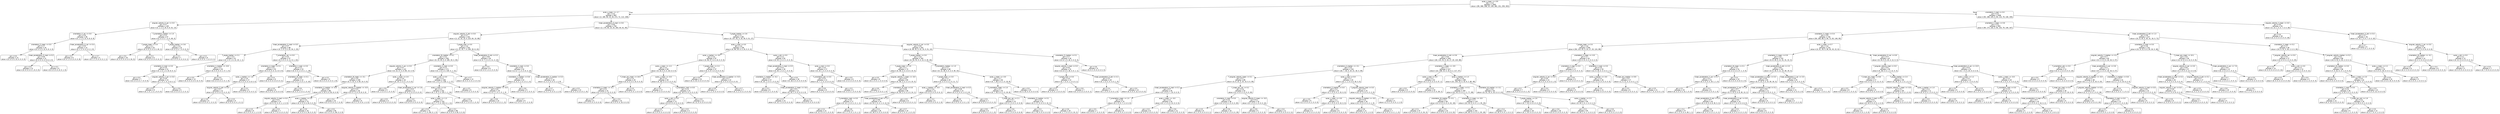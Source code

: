 digraph Tree {
node [shape=box, style="rounded", color="black", fontname=helvetica] ;
edge [fontname=helvetica] ;
0 [label="euler_z_mean <= -0.9\ngini = 0.9\nsamples = 1905\nvalue = [95, 368, 198, 10, 139, 382, 151, 259, 303]"] ;
1 [label="euler_z_mean <= -2.7\ngini = 0.8\nsamples = 897\nvalue = [2, 180, 95, 10, 45, 272, 72, 113, 108]"] ;
0 -> 1 [labeldistance=2.5, labelangle=45, headlabel="True"] ;
2 [label="angular_velocity_X_var <= 0.0\ngini = 0.7\nsamples = 105\nvalue = [0, 1, 2, 0, 20, 9, 8, 52, 13]"] ;
1 -> 2 ;
3 [label="orientation_X_var <= 0.0\ngini = 0.8\nsamples = 48\nvalue = [0, 1, 2, 0, 13, 9, 8, 6, 9]"] ;
2 -> 3 ;
4 [label="orientation_Z_mean <= 0.0\ngini = 0.7\nsamples = 34\nvalue = [0, 0, 0, 0, 13, 9, 8, 4, 0]"] ;
3 -> 4 ;
5 [label="gini = 0.0\nsamples = 13\nvalue = [0, 0, 0, 0, 13, 0, 0, 0, 0]"] ;
4 -> 5 ;
6 [label="linear_acceleration_Z_mad <= 0.2\ngini = 0.6\nsamples = 21\nvalue = [0, 0, 0, 0, 0, 9, 8, 4, 0]"] ;
4 -> 6 ;
7 [label="gini = 0.5\nsamples = 12\nvalue = [0, 0, 0, 0, 0, 1, 8, 3, 0]"] ;
6 -> 7 ;
8 [label="gini = 0.2\nsamples = 9\nvalue = [0, 0, 0, 0, 0, 8, 0, 1, 0]"] ;
6 -> 8 ;
9 [label="linear_acceleration_X_var <= 0.4\ngini = 0.5\nsamples = 14\nvalue = [0, 1, 2, 0, 0, 0, 0, 2, 9]"] ;
3 -> 9 ;
10 [label="gini = 0.2\nsamples = 9\nvalue = [0, 0, 1, 0, 0, 0, 0, 0, 8]"] ;
9 -> 10 ;
11 [label="gini = 0.7\nsamples = 5\nvalue = [0, 1, 1, 0, 0, 0, 0, 2, 1]"] ;
9 -> 11 ;
12 [label="T_orientation_median <= 1.0\ngini = 0.3\nsamples = 57\nvalue = [0, 0, 0, 0, 7, 0, 0, 46, 4]"] ;
2 -> 12 ;
13 [label="T_angle_mean <= 3.4\ngini = 0.1\nsamples = 42\nvalue = [0, 0, 0, 0, 0, 0, 0, 40, 2]"] ;
12 -> 13 ;
14 [label="gini = 0.0\nsamples = 34\nvalue = [0, 0, 0, 0, 0, 0, 0, 34, 0]"] ;
13 -> 14 ;
15 [label="gini = 0.4\nsamples = 8\nvalue = [0, 0, 0, 0, 0, 0, 0, 6, 2]"] ;
13 -> 15 ;
16 [label="T_angle_median <= 3.6\ngini = 0.6\nsamples = 15\nvalue = [0, 0, 0, 0, 7, 0, 0, 6, 2]"] ;
12 -> 16 ;
17 [label="gini = 0.2\nsamples = 7\nvalue = [0, 0, 0, 0, 0, 0, 0, 6, 1]"] ;
16 -> 17 ;
18 [label="gini = 0.2\nsamples = 8\nvalue = [0, 0, 0, 0, 7, 0, 0, 0, 1]"] ;
16 -> 18 ;
19 [label="linear_acceleration_Z_mad <= 0.6\ngini = 0.8\nsamples = 792\nvalue = [2, 179, 93, 10, 25, 263, 64, 61, 95]"] ;
1 -> 19 ;
20 [label="angular_velocity_X_std <= 0.0\ngini = 0.7\nsamples = 431\nvalue = [2, 22, 32, 10, 0, 223, 64, 10, 68]"] ;
19 -> 20 ;
21 [label="linear_acceleration_X_mad <= 0.0\ngini = 0.7\nsamples = 88\nvalue = [0, 1, 0, 3, 0, 23, 34, 2, 25]"] ;
20 -> 21 ;
22 [label="T_angle_median <= 3.1\ngini = 0.5\nsamples = 41\nvalue = [0, 1, 0, 1, 0, 12, 25, 1, 1]"] ;
21 -> 22 ;
23 [label="orientation_Z_mad <= 0.0\ngini = 0.6\nsamples = 21\nvalue = [0, 1, 0, 1, 0, 10, 8, 0, 1]"] ;
22 -> 23 ;
24 [label="gini = 0.0\nsamples = 7\nvalue = [0, 0, 0, 0, 0, 7, 0, 0, 0]"] ;
23 -> 24 ;
25 [label="angular_velocity_Y_var <= 0.0\ngini = 0.6\nsamples = 14\nvalue = [0, 1, 0, 1, 0, 3, 8, 0, 1]"] ;
23 -> 25 ;
26 [label="gini = 0.5\nsamples = 9\nvalue = [0, 1, 0, 1, 0, 1, 6, 0, 0]"] ;
25 -> 26 ;
27 [label="gini = 0.6\nsamples = 5\nvalue = [0, 0, 0, 0, 0, 2, 2, 0, 1]"] ;
25 -> 27 ;
28 [label="orientation_Y_median <= -0.8\ngini = 0.3\nsamples = 20\nvalue = [0, 0, 0, 0, 0, 2, 17, 1, 0]"] ;
22 -> 28 ;
29 [label="gini = 0.0\nsamples = 12\nvalue = [0, 0, 0, 0, 0, 0, 12, 0, 0]"] ;
28 -> 29 ;
30 [label="gini = 0.5\nsamples = 8\nvalue = [0, 0, 0, 0, 0, 2, 5, 1, 0]"] ;
28 -> 30 ;
31 [label="T_orientation_var <= 0.0\ngini = 0.6\nsamples = 47\nvalue = [0, 0, 0, 2, 0, 11, 9, 1, 24]"] ;
21 -> 31 ;
32 [label="orientation_Z_mean <= 0.1\ngini = 0.6\nsamples = 25\nvalue = [0, 0, 0, 0, 0, 11, 8, 0, 6]"] ;
31 -> 32 ;
33 [label="euler_x_median <= -1.8\ngini = 0.6\nsamples = 17\nvalue = [0, 0, 0, 0, 0, 5, 8, 0, 4]"] ;
32 -> 33 ;
34 [label="angular_velocity_Z_std <= 0.0\ngini = 0.7\nsamples = 12\nvalue = [0, 0, 0, 0, 0, 5, 4, 0, 3]"] ;
33 -> 34 ;
35 [label="gini = 0.6\nsamples = 6\nvalue = [0, 0, 0, 0, 0, 1, 3, 0, 2]"] ;
34 -> 35 ;
36 [label="gini = 0.5\nsamples = 6\nvalue = [0, 0, 0, 0, 0, 4, 1, 0, 1]"] ;
34 -> 36 ;
37 [label="gini = 0.3\nsamples = 5\nvalue = [0, 0, 0, 0, 0, 0, 4, 0, 1]"] ;
33 -> 37 ;
38 [label="gini = 0.4\nsamples = 8\nvalue = [0, 0, 0, 0, 0, 6, 0, 0, 2]"] ;
32 -> 38 ;
39 [label="orientation_Y_mad <= 0.0\ngini = 0.3\nsamples = 22\nvalue = [0, 0, 0, 2, 0, 0, 1, 1, 18]"] ;
31 -> 39 ;
40 [label="orientation_W_mean <= 0.1\ngini = 0.4\nsamples = 13\nvalue = [0, 0, 0, 2, 0, 0, 1, 0, 10]"] ;
39 -> 40 ;
41 [label="gini = 0.0\nsamples = 6\nvalue = [0, 0, 0, 0, 0, 0, 0, 0, 6]"] ;
40 -> 41 ;
42 [label="gini = 0.6\nsamples = 7\nvalue = [0, 0, 0, 2, 0, 0, 1, 0, 4]"] ;
40 -> 42 ;
43 [label="gini = 0.2\nsamples = 9\nvalue = [0, 0, 0, 0, 0, 0, 0, 1, 8]"] ;
39 -> 43 ;
44 [label="T_angle_mad <= 0.0\ngini = 0.6\nsamples = 343\nvalue = [2, 21, 32, 7, 0, 200, 30, 8, 43]"] ;
20 -> 44 ;
45 [label="orientation_W_median <= 0.1\ngini = 0.5\nsamples = 293\nvalue = [0, 15, 25, 5, 0, 195, 19, 4, 30]"] ;
44 -> 45 ;
46 [label="angular_velocity_Y_var <= 0.0\ngini = 0.7\nsamples = 122\nvalue = [0, 14, 17, 0, 0, 65, 14, 3, 9]"] ;
45 -> 46 ;
47 [label="orientation_W_mean <= -0.1\ngini = 0.6\nsamples = 106\nvalue = [0, 4, 15, 0, 0, 64, 14, 0, 9]"] ;
46 -> 47 ;
48 [label="orientation_X_median <= -0.9\ngini = 0.6\nsamples = 88\nvalue = [0, 4, 14, 0, 0, 55, 6, 0, 9]"] ;
47 -> 48 ;
49 [label="angular_velocity_X_mad <= 0.0\ngini = 0.3\nsamples = 13\nvalue = [0, 0, 11, 0, 0, 1, 1, 0, 0]"] ;
48 -> 49 ;
50 [label="gini = 0.5\nsamples = 6\nvalue = [0, 0, 4, 0, 0, 1, 1, 0, 0]"] ;
49 -> 50 ;
51 [label="gini = 0.0\nsamples = 7\nvalue = [0, 0, 7, 0, 0, 0, 0, 0, 0]"] ;
49 -> 51 ;
52 [label="euler_x_median <= 2.0\ngini = 0.5\nsamples = 75\nvalue = [0, 4, 3, 0, 0, 54, 5, 0, 9]"] ;
48 -> 52 ;
53 [label="gini = 0.0\nsamples = 16\nvalue = [0, 0, 0, 0, 0, 16, 0, 0, 0]"] ;
52 -> 53 ;
54 [label="gini = 0.5\nsamples = 59\nvalue = [0, 4, 3, 0, 0, 38, 5, 0, 9]"] ;
52 -> 54 ;
55 [label="angular_velocity_Z_median <= -0.0\ngini = 0.5\nsamples = 18\nvalue = [0, 0, 1, 0, 0, 9, 8, 0, 0]"] ;
47 -> 55 ;
56 [label="gini = 0.4\nsamples = 10\nvalue = [0, 0, 0, 0, 0, 3, 7, 0, 0]"] ;
55 -> 56 ;
57 [label="gini = 0.4\nsamples = 8\nvalue = [0, 0, 1, 0, 0, 6, 1, 0, 0]"] ;
55 -> 57 ;
58 [label="euler_x_mean <= 2.0\ngini = 0.6\nsamples = 16\nvalue = [0, 10, 2, 0, 0, 1, 0, 3, 0]"] ;
46 -> 58 ;
59 [label="gini = 0.6\nsamples = 5\nvalue = [0, 1, 0, 0, 0, 1, 0, 3, 0]"] ;
58 -> 59 ;
60 [label="linear_acceleration_X_var <= 1.6\ngini = 0.3\nsamples = 11\nvalue = [0, 9, 2, 0, 0, 0, 0, 0, 0]"] ;
58 -> 60 ;
61 [label="gini = 0.5\nsamples = 5\nvalue = [0, 3, 2, 0, 0, 0, 0, 0, 0]"] ;
60 -> 61 ;
62 [label="gini = 0.0\nsamples = 6\nvalue = [0, 6, 0, 0, 0, 0, 0, 0, 0]"] ;
60 -> 62 ;
63 [label="orientation_X_mad <= 0.0\ngini = 0.4\nsamples = 171\nvalue = [0, 1, 8, 5, 0, 130, 5, 1, 21]"] ;
45 -> 63 ;
64 [label="euler_x_std <= 0.0\ngini = 0.3\nsamples = 158\nvalue = [0, 1, 8, 2, 0, 128, 1, 1, 17]"] ;
63 -> 64 ;
65 [label="euler_z_mad <= 0.0\ngini = 0.3\nsamples = 152\nvalue = [0, 1, 8, 2, 0, 125, 1, 1, 14]"] ;
64 -> 65 ;
66 [label="euler_z_mean <= -1.3\ngini = 0.3\nsamples = 142\nvalue = [0, 1, 7, 2, 0, 120, 0, 1, 11]"] ;
65 -> 66 ;
67 [label="gini = 0.4\nsamples = 74\nvalue = [0, 1, 7, 2, 0, 58, 0, 1, 5]"] ;
66 -> 67 ;
68 [label="gini = 0.2\nsamples = 68\nvalue = [0, 0, 0, 0, 0, 62, 0, 0, 6]"] ;
66 -> 68 ;
69 [label="gini = 0.6\nsamples = 10\nvalue = [0, 0, 1, 0, 0, 5, 1, 0, 3]"] ;
65 -> 69 ;
70 [label="gini = 0.5\nsamples = 6\nvalue = [0, 0, 0, 0, 0, 3, 0, 0, 3]"] ;
64 -> 70 ;
71 [label="gini = 0.7\nsamples = 13\nvalue = [0, 0, 0, 3, 0, 2, 4, 0, 4]"] ;
63 -> 71 ;
72 [label="linear_acceleration_Z_std <= 0.3\ngini = 0.8\nsamples = 50\nvalue = [2, 6, 7, 2, 0, 5, 11, 4, 13]"] ;
44 -> 72 ;
73 [label="gini = 0.5\nsamples = 8\nvalue = [0, 0, 0, 1, 0, 2, 5, 0, 0]"] ;
72 -> 73 ;
74 [label="orientation_X_mad <= 0.0\ngini = 0.8\nsamples = 42\nvalue = [2, 6, 7, 1, 0, 3, 6, 4, 13]"] ;
72 -> 74 ;
75 [label="orientation_Y_median <= 0.8\ngini = 0.8\nsamples = 24\nvalue = [1, 6, 3, 1, 0, 3, 5, 1, 4]"] ;
74 -> 75 ;
76 [label="angular_velocity_Y_median <= -0.0\ngini = 0.8\nsamples = 19\nvalue = [1, 6, 1, 1, 0, 1, 5, 1, 3]"] ;
75 -> 76 ;
77 [label="gini = 0.8\nsamples = 10\nvalue = [0, 2, 1, 0, 0, 0, 3, 1, 3]"] ;
76 -> 77 ;
78 [label="gini = 0.7\nsamples = 9\nvalue = [1, 4, 0, 1, 0, 1, 2, 0, 0]"] ;
76 -> 78 ;
79 [label="gini = 0.6\nsamples = 5\nvalue = [0, 0, 2, 0, 0, 2, 0, 0, 1]"] ;
75 -> 79 ;
80 [label="linear_acceleration_X_median <= 0.3\ngini = 0.7\nsamples = 18\nvalue = [1, 0, 4, 0, 0, 0, 1, 3, 9]"] ;
74 -> 80 ;
81 [label="gini = 0.7\nsamples = 5\nvalue = [1, 0, 1, 0, 0, 0, 1, 2, 0]"] ;
80 -> 81 ;
82 [label="gini = 0.5\nsamples = 13\nvalue = [0, 0, 3, 0, 0, 0, 0, 1, 9]"] ;
80 -> 82 ;
83 [label="T_angle_median <= 2.6\ngini = 0.7\nsamples = 361\nvalue = [0, 157, 61, 0, 25, 40, 0, 51, 27]"] ;
19 -> 83 ;
84 [label="euler_y_mad <= 0.0\ngini = 0.6\nsamples = 159\nvalue = [0, 99, 29, 0, 3, 25, 0, 0, 3]"] ;
83 -> 84 ;
85 [label="euler_y_median <= -0.0\ngini = 0.6\nsamples = 97\nvalue = [0, 46, 27, 0, 0, 24, 0, 0, 0]"] ;
84 -> 85 ;
86 [label="euler_x_mean <= -2.2\ngini = 0.4\nsamples = 60\nvalue = [0, 42, 0, 0, 0, 18, 0, 0, 0]"] ;
85 -> 86 ;
87 [label="T_linear_acc_mean <= 10.0\ngini = 0.4\nsamples = 20\nvalue = [0, 6, 0, 0, 0, 14, 0, 0, 0]"] ;
86 -> 87 ;
88 [label="orientation_Z_mean <= -0.1\ngini = 0.2\nsamples = 15\nvalue = [0, 2, 0, 0, 0, 13, 0, 0, 0]"] ;
87 -> 88 ;
89 [label="gini = 0.5\nsamples = 5\nvalue = [0, 2, 0, 0, 0, 3, 0, 0, 0]"] ;
88 -> 89 ;
90 [label="gini = 0.0\nsamples = 10\nvalue = [0, 0, 0, 0, 0, 10, 0, 0, 0]"] ;
88 -> 90 ;
91 [label="gini = 0.3\nsamples = 5\nvalue = [0, 4, 0, 0, 0, 1, 0, 0, 0]"] ;
87 -> 91 ;
92 [label="euler_y_mean <= -0.0\ngini = 0.2\nsamples = 40\nvalue = [0, 36, 0, 0, 0, 4, 0, 0, 0]"] ;
86 -> 92 ;
93 [label="gini = 0.0\nsamples = 17\nvalue = [0, 17, 0, 0, 0, 0, 0, 0, 0]"] ;
92 -> 93 ;
94 [label="T_orientation_mad <= 0.0\ngini = 0.3\nsamples = 23\nvalue = [0, 19, 0, 0, 0, 4, 0, 0, 0]"] ;
92 -> 94 ;
95 [label="euler_y_std <= 0.0\ngini = 0.4\nsamples = 12\nvalue = [0, 8, 0, 0, 0, 4, 0, 0, 0]"] ;
94 -> 95 ;
96 [label="gini = 0.5\nsamples = 7\nvalue = [0, 3, 0, 0, 0, 4, 0, 0, 0]"] ;
95 -> 96 ;
97 [label="gini = 0.0\nsamples = 5\nvalue = [0, 5, 0, 0, 0, 0, 0, 0, 0]"] ;
95 -> 97 ;
98 [label="gini = 0.0\nsamples = 11\nvalue = [0, 11, 0, 0, 0, 0, 0, 0, 0]"] ;
94 -> 98 ;
99 [label="T_angle_mean <= 2.4\ngini = 0.4\nsamples = 37\nvalue = [0, 4, 27, 0, 0, 6, 0, 0, 0]"] ;
85 -> 99 ;
100 [label="gini = 0.0\nsamples = 23\nvalue = [0, 0, 23, 0, 0, 0, 0, 0, 0]"] ;
99 -> 100 ;
101 [label="linear_acceleration_Z_median <= -9.3\ngini = 0.7\nsamples = 14\nvalue = [0, 4, 4, 0, 0, 6, 0, 0, 0]"] ;
99 -> 101 ;
102 [label="gini = 0.6\nsamples = 7\nvalue = [0, 1, 2, 0, 0, 4, 0, 0, 0]"] ;
101 -> 102 ;
103 [label="gini = 0.7\nsamples = 7\nvalue = [0, 3, 2, 0, 0, 2, 0, 0, 0]"] ;
101 -> 103 ;
104 [label="euler_z_std <= 0.0\ngini = 0.3\nsamples = 62\nvalue = [0, 53, 2, 0, 3, 1, 0, 0, 3]"] ;
84 -> 104 ;
105 [label="linear_acceleration_Y_mad <= 0.5\ngini = 0.1\nsamples = 45\nvalue = [0, 43, 1, 0, 0, 1, 0, 0, 0]"] ;
104 -> 105 ;
106 [label="orientation_Y_median <= -0.2\ngini = 0.1\nsamples = 27\nvalue = [0, 25, 1, 0, 0, 1, 0, 0, 0]"] ;
105 -> 106 ;
107 [label="gini = 0.3\nsamples = 6\nvalue = [0, 5, 0, 0, 0, 1, 0, 0, 0]"] ;
106 -> 107 ;
108 [label="linear_acceleration_Z_mean <= -9.4\ngini = 0.1\nsamples = 21\nvalue = [0, 20, 1, 0, 0, 0, 0, 0, 0]"] ;
106 -> 108 ;
109 [label="gini = 0.1\nsamples = 13\nvalue = [0, 12, 1, 0, 0, 0, 0, 0, 0]"] ;
108 -> 109 ;
110 [label="gini = 0.0\nsamples = 8\nvalue = [0, 8, 0, 0, 0, 0, 0, 0, 0]"] ;
108 -> 110 ;
111 [label="gini = 0.0\nsamples = 18\nvalue = [0, 18, 0, 0, 0, 0, 0, 0, 0]"] ;
105 -> 111 ;
112 [label="euler_z_mad <= 0.0\ngini = 0.6\nsamples = 17\nvalue = [0, 10, 1, 0, 3, 0, 0, 0, 3]"] ;
104 -> 112 ;
113 [label="T_orientation_std <= 0.0\ngini = 0.5\nsamples = 11\nvalue = [0, 7, 1, 0, 3, 0, 0, 0, 0]"] ;
112 -> 113 ;
114 [label="gini = 0.6\nsamples = 6\nvalue = [0, 3, 1, 0, 2, 0, 0, 0, 0]"] ;
113 -> 114 ;
115 [label="gini = 0.3\nsamples = 5\nvalue = [0, 4, 0, 0, 1, 0, 0, 0, 0]"] ;
113 -> 115 ;
116 [label="gini = 0.5\nsamples = 6\nvalue = [0, 3, 0, 0, 0, 0, 0, 0, 3]"] ;
112 -> 116 ;
117 [label="angular_velocity_X_var <= 0.0\ngini = 0.8\nsamples = 202\nvalue = [0, 58, 32, 0, 22, 15, 0, 51, 24]"] ;
83 -> 117 ;
118 [label="T_angle_median <= 3.0\ngini = 0.8\nsamples = 162\nvalue = [0, 50, 31, 0, 4, 12, 0, 45, 20]"] ;
117 -> 118 ;
119 [label="T_angle_mean <= 2.6\ngini = 0.7\nsamples = 73\nvalue = [0, 38, 3, 0, 4, 8, 0, 15, 5]"] ;
118 -> 119 ;
120 [label="gini = 0.5\nsamples = 8\nvalue = [0, 2, 0, 0, 1, 5, 0, 0, 0]"] ;
119 -> 120 ;
121 [label="angular_velocity_Y_mean <= -0.0\ngini = 0.6\nsamples = 65\nvalue = [0, 36, 3, 0, 3, 3, 0, 15, 5]"] ;
119 -> 121 ;
122 [label="gini = 0.6\nsamples = 7\nvalue = [0, 1, 1, 0, 0, 0, 0, 1, 4]"] ;
121 -> 122 ;
123 [label="orientation_W_mad <= 0.0\ngini = 0.6\nsamples = 58\nvalue = [0, 35, 2, 0, 3, 3, 0, 14, 1]"] ;
121 -> 123 ;
124 [label="T_orientation_mad <= 0.0\ngini = 0.5\nsamples = 17\nvalue = [0, 12, 1, 0, 0, 2, 0, 1, 1]"] ;
123 -> 124 ;
125 [label="gini = 0.2\nsamples = 12\nvalue = [0, 11, 0, 0, 0, 1, 0, 0, 0]"] ;
124 -> 125 ;
126 [label="gini = 0.8\nsamples = 5\nvalue = [0, 1, 1, 0, 0, 1, 0, 1, 1]"] ;
124 -> 126 ;
127 [label="linear_acceleration_Z_std <= 2.3\ngini = 0.6\nsamples = 41\nvalue = [0, 23, 1, 0, 3, 1, 0, 13, 0]"] ;
123 -> 127 ;
128 [label="gini = 0.4\nsamples = 26\nvalue = [0, 18, 0, 0, 0, 0, 0, 8, 0]"] ;
127 -> 128 ;
129 [label="gini = 0.7\nsamples = 15\nvalue = [0, 5, 1, 0, 3, 1, 0, 5, 0]"] ;
127 -> 129 ;
130 [label="T_orientation_median <= 1.0\ngini = 0.7\nsamples = 89\nvalue = [0, 12, 28, 0, 0, 4, 0, 30, 15]"] ;
118 -> 130 ;
131 [label="T_angle_mean <= 3.0\ngini = 0.7\nsamples = 25\nvalue = [0, 5, 0, 0, 0, 2, 0, 11, 7]"] ;
130 -> 131 ;
132 [label="euler_y_median <= -0.0\ngini = 0.6\nsamples = 12\nvalue = [0, 5, 0, 0, 0, 0, 0, 6, 1]"] ;
131 -> 132 ;
133 [label="gini = 0.5\nsamples = 6\nvalue = [0, 1, 0, 0, 0, 0, 0, 4, 1]"] ;
132 -> 133 ;
134 [label="gini = 0.4\nsamples = 6\nvalue = [0, 4, 0, 0, 0, 0, 0, 2, 0]"] ;
132 -> 134 ;
135 [label="linear_acceleration_X_mad <= 0.3\ngini = 0.6\nsamples = 13\nvalue = [0, 0, 0, 0, 0, 2, 0, 5, 6]"] ;
131 -> 135 ;
136 [label="gini = 0.6\nsamples = 6\nvalue = [0, 0, 0, 0, 0, 2, 0, 1, 3]"] ;
135 -> 136 ;
137 [label="gini = 0.5\nsamples = 7\nvalue = [0, 0, 0, 0, 0, 0, 0, 4, 3]"] ;
135 -> 137 ;
138 [label="euler_y_mean <= -0.0\ngini = 0.7\nsamples = 64\nvalue = [0, 7, 28, 0, 0, 2, 0, 19, 8]"] ;
130 -> 138 ;
139 [label="T_orientation_mean <= 1.0\ngini = 0.7\nsamples = 54\nvalue = [0, 7, 18, 0, 0, 2, 0, 19, 8]"] ;
138 -> 139 ;
140 [label="T_linear_acc_var <= 2.1\ngini = 0.7\nsamples = 23\nvalue = [0, 5, 1, 0, 0, 2, 0, 9, 6]"] ;
139 -> 140 ;
141 [label="gini = 0.6\nsamples = 6\nvalue = [0, 3, 0, 0, 0, 2, 0, 1, 0]"] ;
140 -> 141 ;
142 [label="gini = 0.6\nsamples = 17\nvalue = [0, 2, 1, 0, 0, 0, 0, 8, 6]"] ;
140 -> 142 ;
143 [label="orientation_Z_median <= 0.1\ngini = 0.6\nsamples = 31\nvalue = [0, 2, 17, 0, 0, 0, 0, 10, 2]"] ;
139 -> 143 ;
144 [label="gini = 0.2\nsamples = 11\nvalue = [0, 1, 10, 0, 0, 0, 0, 0, 0]"] ;
143 -> 144 ;
145 [label="gini = 0.6\nsamples = 20\nvalue = [0, 1, 7, 0, 0, 0, 0, 10, 2]"] ;
143 -> 145 ;
146 [label="gini = 0.0\nsamples = 10\nvalue = [0, 0, 10, 0, 0, 0, 0, 0, 0]"] ;
138 -> 146 ;
147 [label="orientation_Z_median <= 0.1\ngini = 0.7\nsamples = 40\nvalue = [0, 8, 1, 0, 18, 3, 0, 6, 4]"] ;
117 -> 147 ;
148 [label="angular_velocity_Y_mad <= 0.0\ngini = 0.6\nsamples = 31\nvalue = [0, 8, 0, 0, 18, 3, 0, 1, 1]"] ;
147 -> 148 ;
149 [label="T_angle_mad <= 0.0\ngini = 0.6\nsamples = 12\nvalue = [0, 7, 0, 0, 1, 3, 0, 0, 1]"] ;
148 -> 149 ;
150 [label="gini = 0.3\nsamples = 5\nvalue = [0, 4, 0, 0, 1, 0, 0, 0, 0]"] ;
149 -> 150 ;
151 [label="gini = 0.6\nsamples = 7\nvalue = [0, 3, 0, 0, 0, 3, 0, 0, 1]"] ;
149 -> 151 ;
152 [label="linear_acceleration_Z_std <= 4.1\ngini = 0.2\nsamples = 19\nvalue = [0, 1, 0, 0, 17, 0, 0, 1, 0]"] ;
148 -> 152 ;
153 [label="gini = 0.4\nsamples = 7\nvalue = [0, 1, 0, 0, 5, 0, 0, 1, 0]"] ;
152 -> 153 ;
154 [label="gini = 0.0\nsamples = 12\nvalue = [0, 0, 0, 0, 12, 0, 0, 0, 0]"] ;
152 -> 154 ;
155 [label="gini = 0.6\nsamples = 9\nvalue = [0, 0, 1, 0, 0, 0, 0, 5, 3]"] ;
147 -> 155 ;
156 [label="orientation_Y_mad <= 0.0\ngini = 0.9\nsamples = 1008\nvalue = [93, 188, 103, 0, 94, 110, 79, 146, 195]"] ;
0 -> 156 [labeldistance=2.5, labelangle=-45, headlabel="False"] ;
157 [label="orientation_Y_mean <= 0.6\ngini = 0.9\nsamples = 955\nvalue = [90, 174, 102, 0, 94, 103, 79, 146, 167]"] ;
156 -> 157 ;
158 [label="orientation_X_mean <= 0.4\ngini = 0.9\nsamples = 728\nvalue = [59, 166, 68, 0, 59, 72, 63, 146, 95]"] ;
157 -> 158 ;
159 [label="T_angle_mean <= 3.5\ngini = 0.8\nsamples = 509\nvalue = [59, 115, 52, 0, 23, 27, 20, 124, 89]"] ;
158 -> 159 ;
160 [label="linear_acceleration_X_std <= 0.6\ngini = 0.8\nsamples = 459\nvalue = [40, 115, 31, 0, 20, 27, 20, 120, 86]"] ;
159 -> 160 ;
161 [label="orientation_Z_median <= -0.1\ngini = 0.8\nsamples = 132\nvalue = [18, 7, 16, 0, 10, 21, 18, 3, 39]"] ;
160 -> 161 ;
162 [label="T_angular_velocity_mean <= 0.1\ngini = 0.7\nsamples = 89\nvalue = [4, 6, 15, 0, 10, 15, 0, 0, 39]"] ;
161 -> 162 ;
163 [label="linear_acceleration_X_mad <= 0.1\ngini = 0.7\nsamples = 35\nvalue = [0, 2, 6, 0, 7, 15, 0, 0, 5]"] ;
162 -> 163 ;
164 [label="T_orientation_mean <= 1.0\ngini = 0.6\nsamples = 15\nvalue = [0, 1, 5, 0, 7, 2, 0, 0, 0]"] ;
163 -> 164 ;
165 [label="gini = 0.0\nsamples = 7\nvalue = [0, 0, 0, 0, 7, 0, 0, 0, 0]"] ;
164 -> 165 ;
166 [label="gini = 0.5\nsamples = 8\nvalue = [0, 1, 5, 0, 0, 2, 0, 0, 0]"] ;
164 -> 166 ;
167 [label="euler_y_mean <= -0.0\ngini = 0.5\nsamples = 20\nvalue = [0, 1, 1, 0, 0, 13, 0, 0, 5]"] ;
163 -> 167 ;
168 [label="gini = 0.0\nsamples = 8\nvalue = [0, 0, 0, 0, 0, 8, 0, 0, 0]"] ;
167 -> 168 ;
169 [label="gini = 0.6\nsamples = 12\nvalue = [0, 1, 1, 0, 0, 5, 0, 0, 5]"] ;
167 -> 169 ;
170 [label="T_linear_acc_var <= 0.2\ngini = 0.6\nsamples = 54\nvalue = [4, 4, 9, 0, 3, 0, 0, 0, 34]"] ;
162 -> 170 ;
171 [label="orientation_X_mad <= 0.0\ngini = 0.6\nsamples = 38\nvalue = [4, 3, 9, 0, 2, 0, 0, 0, 20]"] ;
170 -> 171 ;
172 [label="gini = 0.5\nsamples = 6\nvalue = [0, 1, 4, 0, 0, 0, 0, 0, 1]"] ;
171 -> 172 ;
173 [label="gini = 0.6\nsamples = 32\nvalue = [4, 2, 5, 0, 2, 0, 0, 0, 19]"] ;
171 -> 173 ;
174 [label="angular_velocity_Z_mean <= -0.0\ngini = 0.2\nsamples = 16\nvalue = [0, 1, 0, 0, 1, 0, 0, 0, 14]"] ;
170 -> 174 ;
175 [label="gini = 0.6\nsamples = 5\nvalue = [0, 1, 0, 0, 1, 0, 0, 0, 3]"] ;
174 -> 175 ;
176 [label="gini = 0.0\nsamples = 11\nvalue = [0, 0, 0, 0, 0, 0, 0, 0, 11]"] ;
174 -> 176 ;
177 [label="euler_y_mad <= 0.0\ngini = 0.7\nsamples = 43\nvalue = [14, 1, 1, 0, 0, 6, 18, 3, 0]"] ;
161 -> 177 ;
178 [label="orientation_Z_median <= 0.0\ngini = 0.4\nsamples = 20\nvalue = [2, 1, 0, 0, 0, 2, 15, 0, 0]"] ;
177 -> 178 ;
179 [label="gini = 0.6\nsamples = 9\nvalue = [2, 0, 0, 0, 0, 2, 5, 0, 0]"] ;
178 -> 179 ;
180 [label="euler_y_mean <= -0.0\ngini = 0.2\nsamples = 11\nvalue = [0, 1, 0, 0, 0, 0, 10, 0, 0]"] ;
178 -> 180 ;
181 [label="gini = 0.3\nsamples = 5\nvalue = [0, 1, 0, 0, 0, 0, 4, 0, 0]"] ;
180 -> 181 ;
182 [label="gini = 0.0\nsamples = 6\nvalue = [0, 0, 0, 0, 0, 0, 6, 0, 0]"] ;
180 -> 182 ;
183 [label="T_angular_velocity_mad <= 0.0\ngini = 0.7\nsamples = 23\nvalue = [12, 0, 1, 0, 0, 4, 3, 3, 0]"] ;
177 -> 183 ;
184 [label="angular_velocity_Z_median <= -0.0\ngini = 0.6\nsamples = 18\nvalue = [11, 0, 0, 0, 0, 4, 2, 1, 0]"] ;
183 -> 184 ;
185 [label="gini = 0.6\nsamples = 11\nvalue = [6, 0, 0, 0, 0, 4, 1, 0, 0]"] ;
184 -> 185 ;
186 [label="gini = 0.4\nsamples = 7\nvalue = [5, 0, 0, 0, 0, 0, 1, 1, 0]"] ;
184 -> 186 ;
187 [label="gini = 0.7\nsamples = 5\nvalue = [1, 0, 1, 0, 0, 0, 1, 2, 0]"] ;
183 -> 187 ;
188 [label="orientation_Y_mean <= -0.9\ngini = 0.7\nsamples = 327\nvalue = [22, 108, 15, 0, 10, 6, 2, 117, 47]"] ;
160 -> 188 ;
189 [label="euler_z_mad <= 0.0\ngini = 0.2\nsamples = 42\nvalue = [0, 4, 0, 0, 0, 0, 0, 37, 1]"] ;
188 -> 189 ;
190 [label="gini = 0.0\nsamples = 9\nvalue = [0, 0, 0, 0, 0, 0, 0, 9, 0]"] ;
189 -> 190 ;
191 [label="gini = 0.3\nsamples = 33\nvalue = [0, 4, 0, 0, 0, 0, 0, 28, 1]"] ;
189 -> 191 ;
192 [label="euler_z_median <= 1.3\ngini = 0.8\nsamples = 285\nvalue = [22, 104, 15, 0, 10, 6, 2, 80, 46]"] ;
188 -> 192 ;
193 [label="orientation_Y_mean <= 0.1\ngini = 0.7\nsamples = 193\nvalue = [22, 53, 0, 0, 0, 1, 2, 77, 38]"] ;
192 -> 193 ;
194 [label="orientation_W_median <= -0.1\ngini = 0.4\nsamples = 60\nvalue = [0, 0, 0, 0, 0, 0, 0, 42, 18]"] ;
193 -> 194 ;
195 [label="gini = 0.1\nsamples = 37\nvalue = [0, 0, 0, 0, 0, 0, 0, 34, 3]"] ;
194 -> 195 ;
196 [label="gini = 0.5\nsamples = 23\nvalue = [0, 0, 0, 0, 0, 0, 0, 8, 15]"] ;
194 -> 196 ;
197 [label="orientation_X_mean <= -0.9\ngini = 0.7\nsamples = 133\nvalue = [22, 53, 0, 0, 0, 1, 2, 35, 20]"] ;
193 -> 197 ;
198 [label="gini = 0.7\nsamples = 101\nvalue = [18, 28, 0, 0, 0, 0, 2, 35, 18]"] ;
197 -> 198 ;
199 [label="gini = 0.4\nsamples = 32\nvalue = [4, 25, 0, 0, 0, 1, 0, 0, 2]"] ;
197 -> 199 ;
200 [label="orientation_W_median <= -0.1\ngini = 0.6\nsamples = 92\nvalue = [0, 51, 15, 0, 10, 5, 0, 3, 8]"] ;
192 -> 200 ;
201 [label="T_angle_median <= 2.6\ngini = 0.7\nsamples = 36\nvalue = [0, 7, 14, 0, 9, 0, 0, 0, 6]"] ;
200 -> 201 ;
202 [label="gini = 0.4\nsamples = 18\nvalue = [0, 1, 14, 0, 0, 0, 0, 0, 3]"] ;
201 -> 202 ;
203 [label="gini = 0.6\nsamples = 18\nvalue = [0, 6, 0, 0, 9, 0, 0, 0, 3]"] ;
201 -> 203 ;
204 [label="euler_z_median <= 2.3\ngini = 0.4\nsamples = 56\nvalue = [0, 44, 1, 0, 1, 5, 0, 3, 2]"] ;
200 -> 204 ;
205 [label="gini = 0.3\nsamples = 50\nvalue = [0, 43, 1, 0, 1, 3, 0, 0, 2]"] ;
204 -> 205 ;
206 [label="gini = 0.6\nsamples = 6\nvalue = [0, 1, 0, 0, 0, 2, 0, 3, 0]"] ;
204 -> 206 ;
207 [label="orientation_X_mean <= -0.0\ngini = 0.7\nsamples = 50\nvalue = [19, 0, 21, 0, 3, 0, 0, 4, 3]"] ;
159 -> 207 ;
208 [label="orientation_X_mad <= 0.0\ngini = 0.7\nsamples = 17\nvalue = [7, 0, 5, 0, 0, 0, 0, 3, 2]"] ;
207 -> 208 ;
209 [label="angular_velocity_X_var <= 0.0\ngini = 0.6\nsamples = 12\nvalue = [6, 0, 5, 0, 0, 0, 0, 1, 0]"] ;
208 -> 209 ;
210 [label="gini = 0.2\nsamples = 7\nvalue = [6, 0, 0, 0, 0, 0, 0, 1, 0]"] ;
209 -> 210 ;
211 [label="gini = 0.0\nsamples = 5\nvalue = [0, 0, 5, 0, 0, 0, 0, 0, 0]"] ;
209 -> 211 ;
212 [label="gini = 0.6\nsamples = 5\nvalue = [1, 0, 0, 0, 0, 0, 0, 2, 2]"] ;
208 -> 212 ;
213 [label="orientation_Y_mad <= 0.0\ngini = 0.6\nsamples = 33\nvalue = [12, 0, 16, 0, 3, 0, 0, 1, 1]"] ;
207 -> 213 ;
214 [label="euler_y_median <= -0.0\ngini = 0.4\nsamples = 16\nvalue = [11, 0, 5, 0, 0, 0, 0, 0, 0]"] ;
213 -> 214 ;
215 [label="gini = 0.0\nsamples = 5\nvalue = [0, 0, 5, 0, 0, 0, 0, 0, 0]"] ;
214 -> 215 ;
216 [label="gini = 0.0\nsamples = 11\nvalue = [11, 0, 0, 0, 0, 0, 0, 0, 0]"] ;
214 -> 216 ;
217 [label="T_linear_acc_median <= 9.9\ngini = 0.5\nsamples = 17\nvalue = [1, 0, 11, 0, 3, 0, 0, 1, 1]"] ;
213 -> 217 ;
218 [label="gini = 0.5\nsamples = 6\nvalue = [1, 0, 4, 0, 0, 0, 0, 0, 1]"] ;
217 -> 218 ;
219 [label="gini = 0.5\nsamples = 11\nvalue = [0, 0, 7, 0, 3, 0, 0, 1, 0]"] ;
217 -> 219 ;
220 [label="euler_z_mean <= 0.7\ngini = 0.8\nsamples = 219\nvalue = [0, 51, 16, 0, 36, 45, 43, 22, 6]"] ;
158 -> 220 ;
221 [label="orientation_X_mean <= 0.9\ngini = 0.8\nsamples = 132\nvalue = [0, 8, 16, 0, 11, 41, 31, 22, 3]"] ;
220 -> 221 ;
222 [label="orientation_W_mean <= 0.1\ngini = 0.2\nsamples = 31\nvalue = [0, 0, 0, 0, 0, 27, 1, 3, 0]"] ;
221 -> 222 ;
223 [label="linear_acceleration_Y_var <= 0.7\ngini = 0.2\nsamples = 21\nvalue = [0, 0, 0, 0, 0, 19, 1, 1, 0]"] ;
222 -> 223 ;
224 [label="gini = 0.1\nsamples = 15\nvalue = [0, 0, 0, 0, 0, 14, 1, 0, 0]"] ;
223 -> 224 ;
225 [label="gini = 0.3\nsamples = 6\nvalue = [0, 0, 0, 0, 0, 5, 0, 1, 0]"] ;
223 -> 225 ;
226 [label="gini = 0.3\nsamples = 10\nvalue = [0, 0, 0, 0, 0, 8, 0, 2, 0]"] ;
222 -> 226 ;
227 [label="linear_acceleration_Z_std <= 2.0\ngini = 0.8\nsamples = 101\nvalue = [0, 8, 16, 0, 11, 14, 30, 19, 3]"] ;
221 -> 227 ;
228 [label="linear_acceleration_X_mean <= 0.3\ngini = 0.8\nsamples = 81\nvalue = [0, 5, 13, 0, 0, 14, 30, 16, 3]"] ;
227 -> 228 ;
229 [label="linear_acceleration_Z_var <= 1.8\ngini = 0.7\nsamples = 70\nvalue = [0, 4, 13, 0, 0, 8, 30, 13, 2]"] ;
228 -> 229 ;
230 [label="linear_acceleration_Z_std <= 0.3\ngini = 0.7\nsamples = 55\nvalue = [0, 4, 6, 0, 0, 8, 30, 5, 2]"] ;
229 -> 230 ;
231 [label="gini = 0.4\nsamples = 37\nvalue = [0, 1, 2, 0, 0, 4, 28, 1, 1]"] ;
230 -> 231 ;
232 [label="gini = 0.8\nsamples = 18\nvalue = [0, 3, 4, 0, 0, 4, 2, 4, 1]"] ;
230 -> 232 ;
233 [label="linear_acceleration_X_var <= 0.9\ngini = 0.5\nsamples = 15\nvalue = [0, 0, 7, 0, 0, 0, 0, 8, 0]"] ;
229 -> 233 ;
234 [label="gini = 0.5\nsamples = 7\nvalue = [0, 0, 4, 0, 0, 0, 0, 3, 0]"] ;
233 -> 234 ;
235 [label="gini = 0.5\nsamples = 8\nvalue = [0, 0, 3, 0, 0, 0, 0, 5, 0]"] ;
233 -> 235 ;
236 [label="linear_acceleration_X_mad <= 0.1\ngini = 0.6\nsamples = 11\nvalue = [0, 1, 0, 0, 0, 6, 0, 3, 1]"] ;
228 -> 236 ;
237 [label="gini = 0.3\nsamples = 6\nvalue = [0, 0, 0, 0, 0, 5, 0, 0, 1]"] ;
236 -> 237 ;
238 [label="gini = 0.6\nsamples = 5\nvalue = [0, 1, 0, 0, 0, 1, 0, 3, 0]"] ;
236 -> 238 ;
239 [label="linear_acceleration_Y_var <= 3.5\ngini = 0.6\nsamples = 20\nvalue = [0, 3, 3, 0, 11, 0, 0, 3, 0]"] ;
227 -> 239 ;
240 [label="gini = 0.7\nsamples = 11\nvalue = [0, 2, 3, 0, 4, 0, 0, 2, 0]"] ;
239 -> 240 ;
241 [label="gini = 0.4\nsamples = 9\nvalue = [0, 1, 0, 0, 7, 0, 0, 1, 0]"] ;
239 -> 241 ;
242 [label="linear_acceleration_Z_var <= 6.9\ngini = 0.7\nsamples = 87\nvalue = [0, 43, 0, 0, 25, 4, 12, 0, 3]"] ;
220 -> 242 ;
243 [label="T_angular_velocity_mad <= 0.0\ngini = 0.5\nsamples = 56\nvalue = [0, 36, 0, 0, 1, 4, 12, 0, 3]"] ;
242 -> 243 ;
244 [label="T_linear_acc_mean <= 9.8\ngini = 0.5\nsamples = 17\nvalue = [0, 0, 0, 0, 0, 4, 11, 0, 2]"] ;
243 -> 244 ;
245 [label="gini = 0.5\nsamples = 8\nvalue = [0, 0, 0, 0, 0, 1, 5, 0, 2]"] ;
244 -> 245 ;
246 [label="gini = 0.4\nsamples = 9\nvalue = [0, 0, 0, 0, 0, 3, 6, 0, 0]"] ;
244 -> 246 ;
247 [label="T_angle_median <= 2.4\ngini = 0.1\nsamples = 39\nvalue = [0, 36, 0, 0, 1, 0, 1, 0, 1]"] ;
243 -> 247 ;
248 [label="angular_velocity_Y_mean <= -0.0\ngini = 0.1\nsamples = 28\nvalue = [0, 27, 0, 0, 0, 0, 1, 0, 0]"] ;
247 -> 248 ;
249 [label="angular_velocity_Y_mad <= 0.0\ngini = 0.2\nsamples = 11\nvalue = [0, 10, 0, 0, 0, 0, 1, 0, 0]"] ;
248 -> 249 ;
250 [label="gini = 0.3\nsamples = 6\nvalue = [0, 5, 0, 0, 0, 0, 1, 0, 0]"] ;
249 -> 250 ;
251 [label="gini = 0.0\nsamples = 5\nvalue = [0, 5, 0, 0, 0, 0, 0, 0, 0]"] ;
249 -> 251 ;
252 [label="gini = 0.0\nsamples = 17\nvalue = [0, 17, 0, 0, 0, 0, 0, 0, 0]"] ;
248 -> 252 ;
253 [label="euler_z_median <= 1.0\ngini = 0.3\nsamples = 11\nvalue = [0, 9, 0, 0, 1, 0, 0, 0, 1]"] ;
247 -> 253 ;
254 [label="gini = 0.0\nsamples = 5\nvalue = [0, 5, 0, 0, 0, 0, 0, 0, 0]"] ;
253 -> 254 ;
255 [label="gini = 0.5\nsamples = 6\nvalue = [0, 4, 0, 0, 1, 0, 0, 0, 1]"] ;
253 -> 255 ;
256 [label="linear_acceleration_Z_var <= 13.0\ngini = 0.3\nsamples = 31\nvalue = [0, 7, 0, 0, 24, 0, 0, 0, 0]"] ;
242 -> 256 ;
257 [label="euler_z_mean <= 1.2\ngini = 0.5\nsamples = 12\nvalue = [0, 5, 0, 0, 7, 0, 0, 0, 0]"] ;
256 -> 257 ;
258 [label="gini = 0.4\nsamples = 6\nvalue = [0, 4, 0, 0, 2, 0, 0, 0, 0]"] ;
257 -> 258 ;
259 [label="gini = 0.3\nsamples = 6\nvalue = [0, 1, 0, 0, 5, 0, 0, 0, 0]"] ;
257 -> 259 ;
260 [label="euler_y_mean <= -0.0\ngini = 0.2\nsamples = 19\nvalue = [0, 2, 0, 0, 17, 0, 0, 0, 0]"] ;
256 -> 260 ;
261 [label="T_orientation_mad <= 0.0\ngini = 0.3\nsamples = 13\nvalue = [0, 2, 0, 0, 11, 0, 0, 0, 0]"] ;
260 -> 261 ;
262 [label="gini = 0.0\nsamples = 7\nvalue = [0, 0, 0, 0, 7, 0, 0, 0, 0]"] ;
261 -> 262 ;
263 [label="gini = 0.4\nsamples = 6\nvalue = [0, 2, 0, 0, 4, 0, 0, 0, 0]"] ;
261 -> 263 ;
264 [label="gini = 0.0\nsamples = 6\nvalue = [0, 0, 0, 0, 6, 0, 0, 0, 0]"] ;
260 -> 264 ;
265 [label="linear_acceleration_Z_std <= 1.3\ngini = 0.8\nsamples = 227\nvalue = [31, 8, 34, 0, 35, 31, 16, 0, 72]"] ;
157 -> 265 ;
266 [label="orientation_Z_mad <= 0.0\ngini = 0.8\nsamples = 132\nvalue = [21, 8, 12, 0, 0, 29, 16, 0, 46]"] ;
265 -> 266 ;
267 [label="angular_velocity_Y_median <= -0.1\ngini = 0.7\nsamples = 83\nvalue = [9, 2, 3, 0, 0, 16, 16, 0, 37]"] ;
266 -> 267 ;
268 [label="T_orientation_std <= 0.0\ngini = 0.2\nsamples = 11\nvalue = [0, 0, 1, 0, 0, 0, 0, 0, 10]"] ;
267 -> 268 ;
269 [label="gini = 0.0\nsamples = 5\nvalue = [0, 0, 0, 0, 0, 0, 0, 0, 5]"] ;
268 -> 269 ;
270 [label="gini = 0.3\nsamples = 6\nvalue = [0, 0, 1, 0, 0, 0, 0, 0, 5]"] ;
268 -> 270 ;
271 [label="linear_acceleration_Y_var <= 0.6\ngini = 0.7\nsamples = 72\nvalue = [9, 2, 2, 0, 0, 16, 16, 0, 27]"] ;
267 -> 271 ;
272 [label="angular_velocity_Z_median <= -0.0\ngini = 0.7\nsamples = 48\nvalue = [6, 2, 1, 0, 0, 6, 10, 0, 23]"] ;
271 -> 272 ;
273 [label="T_linear_acc_mad <= 0.4\ngini = 0.7\nsamples = 26\nvalue = [4, 2, 0, 0, 0, 5, 10, 0, 5]"] ;
272 -> 273 ;
274 [label="linear_acceleration_X_mad <= 0.1\ngini = 0.7\nsamples = 20\nvalue = [4, 2, 0, 0, 0, 2, 10, 0, 2]"] ;
273 -> 274 ;
275 [label="gini = 0.6\nsamples = 5\nvalue = [2, 0, 0, 0, 0, 1, 2, 0, 0]"] ;
274 -> 275 ;
276 [label="gini = 0.7\nsamples = 15\nvalue = [2, 2, 0, 0, 0, 1, 8, 0, 2]"] ;
274 -> 276 ;
277 [label="gini = 0.5\nsamples = 6\nvalue = [0, 0, 0, 0, 0, 3, 0, 0, 3]"] ;
273 -> 277 ;
278 [label="T_angular_velocity_median <= 0.0\ngini = 0.3\nsamples = 22\nvalue = [2, 0, 1, 0, 0, 1, 0, 0, 18]"] ;
272 -> 278 ;
279 [label="gini = 0.0\nsamples = 10\nvalue = [0, 0, 0, 0, 0, 0, 0, 0, 10]"] ;
278 -> 279 ;
280 [label="orientation_X_mad <= 0.0\ngini = 0.5\nsamples = 12\nvalue = [2, 0, 1, 0, 0, 1, 0, 0, 8]"] ;
278 -> 280 ;
281 [label="gini = 0.2\nsamples = 7\nvalue = [0, 0, 0, 0, 0, 1, 0, 0, 6]"] ;
280 -> 281 ;
282 [label="gini = 0.6\nsamples = 5\nvalue = [2, 0, 1, 0, 0, 0, 0, 0, 2]"] ;
280 -> 282 ;
283 [label="orientation_Y_median <= 0.8\ngini = 0.7\nsamples = 24\nvalue = [3, 0, 1, 0, 0, 10, 6, 0, 4]"] ;
271 -> 283 ;
284 [label="gini = 0.4\nsamples = 9\nvalue = [0, 0, 0, 0, 0, 7, 1, 0, 1]"] ;
283 -> 284 ;
285 [label="angular_velocity_X_mad <= 0.0\ngini = 0.8\nsamples = 15\nvalue = [3, 0, 1, 0, 0, 3, 5, 0, 3]"] ;
283 -> 285 ;
286 [label="gini = 0.6\nsamples = 9\nvalue = [2, 0, 1, 0, 0, 0, 5, 0, 1]"] ;
285 -> 286 ;
287 [label="gini = 0.6\nsamples = 6\nvalue = [1, 0, 0, 0, 0, 3, 0, 0, 2]"] ;
285 -> 287 ;
288 [label="T_linear_acc_mean <= 10.1\ngini = 0.8\nsamples = 49\nvalue = [12, 6, 9, 0, 0, 13, 0, 0, 9]"] ;
266 -> 288 ;
289 [label="angular_velocity_Z_var <= 0.0\ngini = 0.8\nsamples = 37\nvalue = [4, 4, 9, 0, 0, 12, 0, 0, 8]"] ;
288 -> 289 ;
290 [label="linear_acceleration_X_mad <= 0.2\ngini = 0.6\nsamples = 20\nvalue = [2, 0, 3, 0, 0, 11, 0, 0, 4]"] ;
289 -> 290 ;
291 [label="angular_velocity_Y_var <= 0.0\ngini = 0.6\nsamples = 12\nvalue = [1, 0, 1, 0, 0, 6, 0, 0, 4]"] ;
290 -> 291 ;
292 [label="gini = 0.5\nsamples = 7\nvalue = [0, 0, 0, 0, 0, 4, 0, 0, 3]"] ;
291 -> 292 ;
293 [label="gini = 0.7\nsamples = 5\nvalue = [1, 0, 1, 0, 0, 2, 0, 0, 1]"] ;
291 -> 293 ;
294 [label="gini = 0.5\nsamples = 8\nvalue = [1, 0, 2, 0, 0, 5, 0, 0, 0]"] ;
290 -> 294 ;
295 [label="angular_velocity_Z_std <= 0.1\ngini = 0.7\nsamples = 17\nvalue = [2, 4, 6, 0, 0, 1, 0, 0, 4]"] ;
289 -> 295 ;
296 [label="gini = 0.6\nsamples = 10\nvalue = [1, 3, 5, 0, 0, 1, 0, 0, 0]"] ;
295 -> 296 ;
297 [label="gini = 0.6\nsamples = 7\nvalue = [1, 1, 1, 0, 0, 0, 0, 0, 4]"] ;
295 -> 297 ;
298 [label="linear_acceleration_Y_var <= 7.6\ngini = 0.5\nsamples = 12\nvalue = [8, 2, 0, 0, 0, 1, 0, 0, 1]"] ;
288 -> 298 ;
299 [label="gini = 0.7\nsamples = 7\nvalue = [3, 2, 0, 0, 0, 1, 0, 0, 1]"] ;
298 -> 299 ;
300 [label="gini = 0.0\nsamples = 5\nvalue = [5, 0, 0, 0, 0, 0, 0, 0, 0]"] ;
298 -> 300 ;
301 [label="orientation_X_mean <= 0.2\ngini = 0.7\nsamples = 95\nvalue = [10, 0, 22, 0, 35, 2, 0, 0, 26]"] ;
265 -> 301 ;
302 [label="T_angular_velocity_var <= 0.0\ngini = 0.1\nsamples = 27\nvalue = [0, 0, 0, 0, 2, 0, 0, 0, 25]"] ;
301 -> 302 ;
303 [label="gini = 0.0\nsamples = 14\nvalue = [0, 0, 0, 0, 0, 0, 0, 0, 14]"] ;
302 -> 303 ;
304 [label="euler_y_std <= 0.0\ngini = 0.3\nsamples = 13\nvalue = [0, 0, 0, 0, 2, 0, 0, 0, 11]"] ;
302 -> 304 ;
305 [label="gini = 0.0\nsamples = 8\nvalue = [0, 0, 0, 0, 0, 0, 0, 0, 8]"] ;
304 -> 305 ;
306 [label="gini = 0.5\nsamples = 5\nvalue = [0, 0, 0, 0, 2, 0, 0, 0, 3]"] ;
304 -> 306 ;
307 [label="T_angular_velocity_median <= 0.2\ngini = 0.6\nsamples = 68\nvalue = [10, 0, 22, 0, 33, 2, 0, 0, 1]"] ;
301 -> 307 ;
308 [label="orientation_W_median <= 0.0\ngini = 0.6\nsamples = 48\nvalue = [7, 0, 22, 0, 17, 2, 0, 0, 0]"] ;
307 -> 308 ;
309 [label="gini = 0.0\nsamples = 6\nvalue = [6, 0, 0, 0, 0, 0, 0, 0, 0]"] ;
308 -> 309 ;
310 [label="euler_x_mean <= 2.0\ngini = 0.6\nsamples = 42\nvalue = [1, 0, 22, 0, 17, 2, 0, 0, 0]"] ;
308 -> 310 ;
311 [label="orientation_Y_mad <= 0.0\ngini = 0.4\nsamples = 30\nvalue = [1, 0, 22, 0, 5, 2, 0, 0, 0]"] ;
310 -> 311 ;
312 [label="gini = 0.0\nsamples = 12\nvalue = [0, 0, 12, 0, 0, 0, 0, 0, 0]"] ;
311 -> 312 ;
313 [label="T_linear_acc_std <= 1.9\ngini = 0.6\nsamples = 18\nvalue = [1, 0, 10, 0, 5, 2, 0, 0, 0]"] ;
311 -> 313 ;
314 [label="gini = 0.7\nsamples = 6\nvalue = [1, 0, 3, 0, 1, 1, 0, 0, 0]"] ;
313 -> 314 ;
315 [label="gini = 0.5\nsamples = 12\nvalue = [0, 0, 7, 0, 4, 1, 0, 0, 0]"] ;
313 -> 315 ;
316 [label="gini = 0.0\nsamples = 12\nvalue = [0, 0, 0, 0, 12, 0, 0, 0, 0]"] ;
310 -> 316 ;
317 [label="euler_z_mean <= 2.2\ngini = 0.3\nsamples = 20\nvalue = [3, 0, 0, 0, 16, 0, 0, 0, 1]"] ;
307 -> 317 ;
318 [label="gini = 0.0\nsamples = 15\nvalue = [0, 0, 0, 0, 15, 0, 0, 0, 0]"] ;
317 -> 318 ;
319 [label="gini = 0.6\nsamples = 5\nvalue = [3, 0, 0, 0, 1, 0, 0, 0, 1]"] ;
317 -> 319 ;
320 [label="angular_velocity_Y_mean <= 0.0\ngini = 0.6\nsamples = 53\nvalue = [3, 14, 1, 0, 0, 7, 0, 0, 28]"] ;
156 -> 320 ;
321 [label="gini = 0.0\nsamples = 18\nvalue = [0, 0, 0, 0, 0, 0, 0, 0, 18]"] ;
320 -> 321 ;
322 [label="linear_acceleration_X_std <= 0.4\ngini = 0.7\nsamples = 35\nvalue = [3, 14, 1, 0, 0, 7, 0, 0, 10]"] ;
320 -> 322 ;
323 [label="gini = 0.7\nsamples = 9\nvalue = [3, 1, 0, 0, 0, 1, 0, 0, 4]"] ;
322 -> 323 ;
324 [label="angular_velocity_Y_var <= 0.0\ngini = 0.6\nsamples = 26\nvalue = [0, 13, 1, 0, 0, 6, 0, 0, 6]"] ;
322 -> 324 ;
325 [label="orientation_W_median <= -0.1\ngini = 0.7\nsamples = 14\nvalue = [0, 2, 1, 0, 0, 6, 0, 0, 5]"] ;
324 -> 325 ;
326 [label="gini = 0.6\nsamples = 6\nvalue = [0, 2, 1, 0, 0, 0, 0, 0, 3]"] ;
325 -> 326 ;
327 [label="gini = 0.4\nsamples = 8\nvalue = [0, 0, 0, 0, 0, 6, 0, 0, 2]"] ;
325 -> 327 ;
328 [label="euler_y_std <= 0.0\ngini = 0.2\nsamples = 12\nvalue = [0, 11, 0, 0, 0, 0, 0, 0, 1]"] ;
324 -> 328 ;
329 [label="gini = 0.3\nsamples = 5\nvalue = [0, 4, 0, 0, 0, 0, 0, 0, 1]"] ;
328 -> 329 ;
330 [label="gini = 0.0\nsamples = 7\nvalue = [0, 7, 0, 0, 0, 0, 0, 0, 0]"] ;
328 -> 330 ;
}